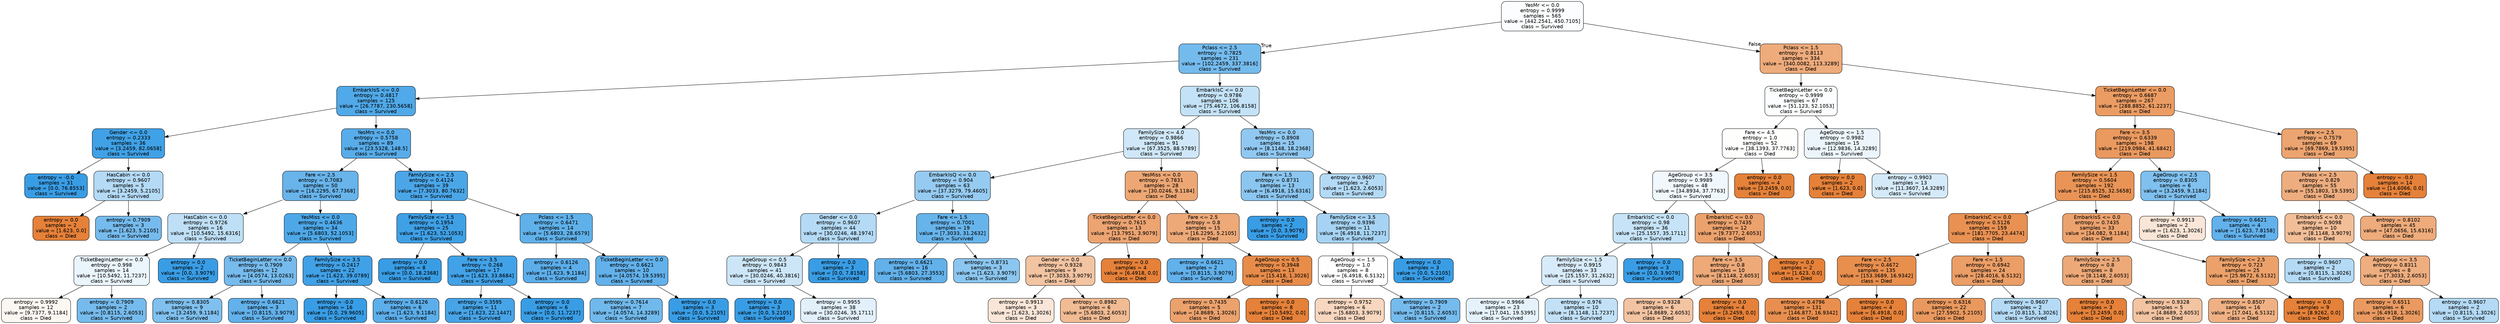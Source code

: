 digraph Tree {
node [shape=box, style="filled, rounded", color="black", fontname=helvetica] ;
edge [fontname=helvetica] ;
0 [label="YesMr <= 0.0\nentropy = 0.9999\nsamples = 565\nvalue = [442.2541, 450.7105]\nclass = Survived", fillcolor="#399de505"] ;
1 [label="Pclass <= 2.5\nentropy = 0.7825\nsamples = 231\nvalue = [102.2459, 337.3816]\nclass = Survived", fillcolor="#399de5b2"] ;
0 -> 1 [labeldistance=2.5, labelangle=45, headlabel="True"] ;
2 [label="EmbarkIsS <= 0.0\nentropy = 0.4817\nsamples = 125\nvalue = [26.7787, 230.5658]\nclass = Survived", fillcolor="#399de5e1"] ;
1 -> 2 ;
3 [label="Gender <= 0.0\nentropy = 0.2333\nsamples = 36\nvalue = [3.2459, 82.0658]\nclass = Survived", fillcolor="#399de5f5"] ;
2 -> 3 ;
4 [label="entropy = -0.0\nsamples = 31\nvalue = [0.0, 76.8553]\nclass = Survived", fillcolor="#399de5ff"] ;
3 -> 4 ;
5 [label="HasCabin <= 0.0\nentropy = 0.9607\nsamples = 5\nvalue = [3.2459, 5.2105]\nclass = Survived", fillcolor="#399de560"] ;
3 -> 5 ;
6 [label="entropy = 0.0\nsamples = 2\nvalue = [1.623, 0.0]\nclass = Died", fillcolor="#e58139ff"] ;
5 -> 6 ;
7 [label="entropy = 0.7909\nsamples = 3\nvalue = [1.623, 5.2105]\nclass = Survived", fillcolor="#399de5b0"] ;
5 -> 7 ;
8 [label="YesMrs <= 0.0\nentropy = 0.5758\nsamples = 89\nvalue = [23.5328, 148.5]\nclass = Survived", fillcolor="#399de5d7"] ;
2 -> 8 ;
9 [label="Fare <= 2.5\nentropy = 0.7083\nsamples = 50\nvalue = [16.2295, 67.7368]\nclass = Survived", fillcolor="#399de5c2"] ;
8 -> 9 ;
10 [label="HasCabin <= 0.0\nentropy = 0.9726\nsamples = 16\nvalue = [10.5492, 15.6316]\nclass = Survived", fillcolor="#399de553"] ;
9 -> 10 ;
11 [label="TicketBeginLetter <= 0.0\nentropy = 0.998\nsamples = 14\nvalue = [10.5492, 11.7237]\nclass = Survived", fillcolor="#399de51a"] ;
10 -> 11 ;
12 [label="entropy = 0.9992\nsamples = 12\nvalue = [9.7377, 9.1184]\nclass = Died", fillcolor="#e5813910"] ;
11 -> 12 ;
13 [label="entropy = 0.7909\nsamples = 2\nvalue = [0.8115, 2.6053]\nclass = Survived", fillcolor="#399de5b0"] ;
11 -> 13 ;
14 [label="entropy = 0.0\nsamples = 2\nvalue = [0.0, 3.9079]\nclass = Survived", fillcolor="#399de5ff"] ;
10 -> 14 ;
15 [label="YesMiss <= 0.0\nentropy = 0.4636\nsamples = 34\nvalue = [5.6803, 52.1053]\nclass = Survived", fillcolor="#399de5e3"] ;
9 -> 15 ;
16 [label="TicketBeginLetter <= 0.0\nentropy = 0.7909\nsamples = 12\nvalue = [4.0574, 13.0263]\nclass = Survived", fillcolor="#399de5b0"] ;
15 -> 16 ;
17 [label="entropy = 0.8305\nsamples = 9\nvalue = [3.2459, 9.1184]\nclass = Survived", fillcolor="#399de5a4"] ;
16 -> 17 ;
18 [label="entropy = 0.6621\nsamples = 3\nvalue = [0.8115, 3.9079]\nclass = Survived", fillcolor="#399de5ca"] ;
16 -> 18 ;
19 [label="FamilySize <= 3.5\nentropy = 0.2417\nsamples = 22\nvalue = [1.623, 39.0789]\nclass = Survived", fillcolor="#399de5f4"] ;
15 -> 19 ;
20 [label="entropy = -0.0\nsamples = 16\nvalue = [0.0, 29.9605]\nclass = Survived", fillcolor="#399de5ff"] ;
19 -> 20 ;
21 [label="entropy = 0.6126\nsamples = 6\nvalue = [1.623, 9.1184]\nclass = Survived", fillcolor="#399de5d2"] ;
19 -> 21 ;
22 [label="FamilySize <= 2.5\nentropy = 0.4124\nsamples = 39\nvalue = [7.3033, 80.7632]\nclass = Survived", fillcolor="#399de5e8"] ;
8 -> 22 ;
23 [label="FamilySize <= 1.5\nentropy = 0.1954\nsamples = 25\nvalue = [1.623, 52.1053]\nclass = Survived", fillcolor="#399de5f7"] ;
22 -> 23 ;
24 [label="entropy = 0.0\nsamples = 8\nvalue = [0.0, 18.2368]\nclass = Survived", fillcolor="#399de5ff"] ;
23 -> 24 ;
25 [label="Fare <= 3.5\nentropy = 0.268\nsamples = 17\nvalue = [1.623, 33.8684]\nclass = Survived", fillcolor="#399de5f3"] ;
23 -> 25 ;
26 [label="entropy = 0.3595\nsamples = 11\nvalue = [1.623, 22.1447]\nclass = Survived", fillcolor="#399de5ec"] ;
25 -> 26 ;
27 [label="entropy = 0.0\nsamples = 6\nvalue = [0.0, 11.7237]\nclass = Survived", fillcolor="#399de5ff"] ;
25 -> 27 ;
28 [label="Pclass <= 1.5\nentropy = 0.6471\nsamples = 14\nvalue = [5.6803, 28.6579]\nclass = Survived", fillcolor="#399de5cc"] ;
22 -> 28 ;
29 [label="entropy = 0.6126\nsamples = 4\nvalue = [1.623, 9.1184]\nclass = Survived", fillcolor="#399de5d2"] ;
28 -> 29 ;
30 [label="TicketBeginLetter <= 0.0\nentropy = 0.6621\nsamples = 10\nvalue = [4.0574, 19.5395]\nclass = Survived", fillcolor="#399de5ca"] ;
28 -> 30 ;
31 [label="entropy = 0.7614\nsamples = 7\nvalue = [4.0574, 14.3289]\nclass = Survived", fillcolor="#399de5b7"] ;
30 -> 31 ;
32 [label="entropy = 0.0\nsamples = 3\nvalue = [0.0, 5.2105]\nclass = Survived", fillcolor="#399de5ff"] ;
30 -> 32 ;
33 [label="EmbarkIsC <= 0.0\nentropy = 0.9786\nsamples = 106\nvalue = [75.4672, 106.8158]\nclass = Survived", fillcolor="#399de54b"] ;
1 -> 33 ;
34 [label="FamilySize <= 4.0\nentropy = 0.9866\nsamples = 91\nvalue = [67.3525, 88.5789]\nclass = Survived", fillcolor="#399de53d"] ;
33 -> 34 ;
35 [label="EmbarkIsQ <= 0.0\nentropy = 0.904\nsamples = 63\nvalue = [37.3279, 79.4605]\nclass = Survived", fillcolor="#399de587"] ;
34 -> 35 ;
36 [label="Gender <= 0.0\nentropy = 0.9607\nsamples = 44\nvalue = [30.0246, 48.1974]\nclass = Survived", fillcolor="#399de560"] ;
35 -> 36 ;
37 [label="AgeGroup <= 0.5\nentropy = 0.9843\nsamples = 41\nvalue = [30.0246, 40.3816]\nclass = Survived", fillcolor="#399de541"] ;
36 -> 37 ;
38 [label="entropy = 0.0\nsamples = 3\nvalue = [0.0, 5.2105]\nclass = Survived", fillcolor="#399de5ff"] ;
37 -> 38 ;
39 [label="entropy = 0.9955\nsamples = 38\nvalue = [30.0246, 35.1711]\nclass = Survived", fillcolor="#399de525"] ;
37 -> 39 ;
40 [label="entropy = 0.0\nsamples = 3\nvalue = [0.0, 7.8158]\nclass = Survived", fillcolor="#399de5ff"] ;
36 -> 40 ;
41 [label="Fare <= 1.5\nentropy = 0.7001\nsamples = 19\nvalue = [7.3033, 31.2632]\nclass = Survived", fillcolor="#399de5c3"] ;
35 -> 41 ;
42 [label="entropy = 0.6621\nsamples = 16\nvalue = [5.6803, 27.3553]\nclass = Survived", fillcolor="#399de5ca"] ;
41 -> 42 ;
43 [label="entropy = 0.8731\nsamples = 3\nvalue = [1.623, 3.9079]\nclass = Survived", fillcolor="#399de595"] ;
41 -> 43 ;
44 [label="YesMiss <= 0.0\nentropy = 0.7831\nsamples = 28\nvalue = [30.0246, 9.1184]\nclass = Died", fillcolor="#e58139b2"] ;
34 -> 44 ;
45 [label="TicketBeginLetter <= 0.0\nentropy = 0.7615\nsamples = 13\nvalue = [13.7951, 3.9079]\nclass = Died", fillcolor="#e58139b7"] ;
44 -> 45 ;
46 [label="Gender <= 0.0\nentropy = 0.9328\nsamples = 9\nvalue = [7.3033, 3.9079]\nclass = Died", fillcolor="#e5813977"] ;
45 -> 46 ;
47 [label="entropy = 0.9913\nsamples = 3\nvalue = [1.623, 1.3026]\nclass = Died", fillcolor="#e5813932"] ;
46 -> 47 ;
48 [label="entropy = 0.8982\nsamples = 6\nvalue = [5.6803, 2.6053]\nclass = Died", fillcolor="#e581398a"] ;
46 -> 48 ;
49 [label="entropy = 0.0\nsamples = 4\nvalue = [6.4918, 0.0]\nclass = Died", fillcolor="#e58139ff"] ;
45 -> 49 ;
50 [label="Fare <= 2.5\nentropy = 0.8\nsamples = 15\nvalue = [16.2295, 5.2105]\nclass = Died", fillcolor="#e58139ad"] ;
44 -> 50 ;
51 [label="entropy = 0.6621\nsamples = 2\nvalue = [0.8115, 3.9079]\nclass = Survived", fillcolor="#399de5ca"] ;
50 -> 51 ;
52 [label="AgeGroup <= 0.5\nentropy = 0.3948\nsamples = 13\nvalue = [15.418, 1.3026]\nclass = Died", fillcolor="#e58139e9"] ;
50 -> 52 ;
53 [label="entropy = 0.7435\nsamples = 5\nvalue = [4.8689, 1.3026]\nclass = Died", fillcolor="#e58139bb"] ;
52 -> 53 ;
54 [label="entropy = 0.0\nsamples = 8\nvalue = [10.5492, 0.0]\nclass = Died", fillcolor="#e58139ff"] ;
52 -> 54 ;
55 [label="YesMrs <= 0.0\nentropy = 0.8908\nsamples = 15\nvalue = [8.1148, 18.2368]\nclass = Survived", fillcolor="#399de58e"] ;
33 -> 55 ;
56 [label="Fare <= 1.5\nentropy = 0.8731\nsamples = 13\nvalue = [6.4918, 15.6316]\nclass = Survived", fillcolor="#399de595"] ;
55 -> 56 ;
57 [label="entropy = 0.0\nsamples = 2\nvalue = [0.0, 3.9079]\nclass = Survived", fillcolor="#399de5ff"] ;
56 -> 57 ;
58 [label="FamilySize <= 3.5\nentropy = 0.9396\nsamples = 11\nvalue = [6.4918, 11.7237]\nclass = Survived", fillcolor="#399de572"] ;
56 -> 58 ;
59 [label="AgeGroup <= 1.5\nentropy = 1.0\nsamples = 8\nvalue = [6.4918, 6.5132]\nclass = Survived", fillcolor="#399de501"] ;
58 -> 59 ;
60 [label="entropy = 0.9752\nsamples = 6\nvalue = [5.6803, 3.9079]\nclass = Died", fillcolor="#e5813950"] ;
59 -> 60 ;
61 [label="entropy = 0.7909\nsamples = 2\nvalue = [0.8115, 2.6053]\nclass = Survived", fillcolor="#399de5b0"] ;
59 -> 61 ;
62 [label="entropy = 0.0\nsamples = 3\nvalue = [0.0, 5.2105]\nclass = Survived", fillcolor="#399de5ff"] ;
58 -> 62 ;
63 [label="entropy = 0.9607\nsamples = 2\nvalue = [1.623, 2.6053]\nclass = Survived", fillcolor="#399de560"] ;
55 -> 63 ;
64 [label="Pclass <= 1.5\nentropy = 0.8113\nsamples = 334\nvalue = [340.0082, 113.3289]\nclass = Died", fillcolor="#e58139aa"] ;
0 -> 64 [labeldistance=2.5, labelangle=-45, headlabel="False"] ;
65 [label="TicketBeginLetter <= 0.0\nentropy = 0.9999\nsamples = 67\nvalue = [51.123, 52.1053]\nclass = Survived", fillcolor="#399de505"] ;
64 -> 65 ;
66 [label="Fare <= 4.5\nentropy = 1.0\nsamples = 52\nvalue = [38.1393, 37.7763]\nclass = Died", fillcolor="#e5813902"] ;
65 -> 66 ;
67 [label="AgeGroup <= 3.5\nentropy = 0.9989\nsamples = 48\nvalue = [34.8934, 37.7763]\nclass = Survived", fillcolor="#399de513"] ;
66 -> 67 ;
68 [label="EmbarkIsC <= 0.0\nentropy = 0.98\nsamples = 36\nvalue = [25.1557, 35.1711]\nclass = Survived", fillcolor="#399de549"] ;
67 -> 68 ;
69 [label="FamilySize <= 1.5\nentropy = 0.9915\nsamples = 33\nvalue = [25.1557, 31.2632]\nclass = Survived", fillcolor="#399de532"] ;
68 -> 69 ;
70 [label="entropy = 0.9966\nsamples = 23\nvalue = [17.041, 19.5395]\nclass = Survived", fillcolor="#399de521"] ;
69 -> 70 ;
71 [label="entropy = 0.976\nsamples = 10\nvalue = [8.1148, 11.7237]\nclass = Survived", fillcolor="#399de54e"] ;
69 -> 71 ;
72 [label="entropy = 0.0\nsamples = 3\nvalue = [0.0, 3.9079]\nclass = Survived", fillcolor="#399de5ff"] ;
68 -> 72 ;
73 [label="EmbarkIsC <= 0.0\nentropy = 0.7435\nsamples = 12\nvalue = [9.7377, 2.6053]\nclass = Died", fillcolor="#e58139bb"] ;
67 -> 73 ;
74 [label="Fare <= 3.5\nentropy = 0.8\nsamples = 10\nvalue = [8.1148, 2.6053]\nclass = Died", fillcolor="#e58139ad"] ;
73 -> 74 ;
75 [label="entropy = 0.9328\nsamples = 6\nvalue = [4.8689, 2.6053]\nclass = Died", fillcolor="#e5813977"] ;
74 -> 75 ;
76 [label="entropy = 0.0\nsamples = 4\nvalue = [3.2459, 0.0]\nclass = Died", fillcolor="#e58139ff"] ;
74 -> 76 ;
77 [label="entropy = 0.0\nsamples = 2\nvalue = [1.623, 0.0]\nclass = Died", fillcolor="#e58139ff"] ;
73 -> 77 ;
78 [label="entropy = 0.0\nsamples = 4\nvalue = [3.2459, 0.0]\nclass = Died", fillcolor="#e58139ff"] ;
66 -> 78 ;
79 [label="AgeGroup <= 1.5\nentropy = 0.9982\nsamples = 15\nvalue = [12.9836, 14.3289]\nclass = Survived", fillcolor="#399de518"] ;
65 -> 79 ;
80 [label="entropy = 0.0\nsamples = 2\nvalue = [1.623, 0.0]\nclass = Died", fillcolor="#e58139ff"] ;
79 -> 80 ;
81 [label="entropy = 0.9903\nsamples = 13\nvalue = [11.3607, 14.3289]\nclass = Survived", fillcolor="#399de535"] ;
79 -> 81 ;
82 [label="TicketBeginLetter <= 0.0\nentropy = 0.6687\nsamples = 267\nvalue = [288.8852, 61.2237]\nclass = Died", fillcolor="#e58139c9"] ;
64 -> 82 ;
83 [label="Fare <= 3.5\nentropy = 0.6339\nsamples = 198\nvalue = [219.0984, 41.6842]\nclass = Died", fillcolor="#e58139ce"] ;
82 -> 83 ;
84 [label="FamilySize <= 1.5\nentropy = 0.5604\nsamples = 192\nvalue = [215.8525, 32.5658]\nclass = Died", fillcolor="#e58139d9"] ;
83 -> 84 ;
85 [label="EmbarkIsC <= 0.0\nentropy = 0.5126\nsamples = 159\nvalue = [181.7705, 23.4474]\nclass = Died", fillcolor="#e58139de"] ;
84 -> 85 ;
86 [label="Fare <= 2.5\nentropy = 0.4672\nsamples = 135\nvalue = [153.3689, 16.9342]\nclass = Died", fillcolor="#e58139e3"] ;
85 -> 86 ;
87 [label="entropy = 0.4796\nsamples = 131\nvalue = [146.877, 16.9342]\nclass = Died", fillcolor="#e58139e2"] ;
86 -> 87 ;
88 [label="entropy = 0.0\nsamples = 4\nvalue = [6.4918, 0.0]\nclass = Died", fillcolor="#e58139ff"] ;
86 -> 88 ;
89 [label="Fare <= 1.5\nentropy = 0.6942\nsamples = 24\nvalue = [28.4016, 6.5132]\nclass = Died", fillcolor="#e58139c5"] ;
85 -> 89 ;
90 [label="entropy = 0.6316\nsamples = 22\nvalue = [27.5902, 5.2105]\nclass = Died", fillcolor="#e58139cf"] ;
89 -> 90 ;
91 [label="entropy = 0.9607\nsamples = 2\nvalue = [0.8115, 1.3026]\nclass = Survived", fillcolor="#399de560"] ;
89 -> 91 ;
92 [label="EmbarkIsS <= 0.0\nentropy = 0.7435\nsamples = 33\nvalue = [34.082, 9.1184]\nclass = Died", fillcolor="#e58139bb"] ;
84 -> 92 ;
93 [label="FamilySize <= 2.5\nentropy = 0.8\nsamples = 8\nvalue = [8.1148, 2.6053]\nclass = Died", fillcolor="#e58139ad"] ;
92 -> 93 ;
94 [label="entropy = 0.0\nsamples = 3\nvalue = [3.2459, 0.0]\nclass = Died", fillcolor="#e58139ff"] ;
93 -> 94 ;
95 [label="entropy = 0.9328\nsamples = 5\nvalue = [4.8689, 2.6053]\nclass = Died", fillcolor="#e5813977"] ;
93 -> 95 ;
96 [label="FamilySize <= 2.5\nentropy = 0.723\nsamples = 25\nvalue = [25.9672, 6.5132]\nclass = Died", fillcolor="#e58139bf"] ;
92 -> 96 ;
97 [label="entropy = 0.8507\nsamples = 16\nvalue = [17.041, 6.5132]\nclass = Died", fillcolor="#e581399e"] ;
96 -> 97 ;
98 [label="entropy = 0.0\nsamples = 9\nvalue = [8.9262, 0.0]\nclass = Died", fillcolor="#e58139ff"] ;
96 -> 98 ;
99 [label="AgeGroup <= 2.5\nentropy = 0.8305\nsamples = 6\nvalue = [3.2459, 9.1184]\nclass = Survived", fillcolor="#399de5a4"] ;
83 -> 99 ;
100 [label="entropy = 0.9913\nsamples = 2\nvalue = [1.623, 1.3026]\nclass = Died", fillcolor="#e5813932"] ;
99 -> 100 ;
101 [label="entropy = 0.6621\nsamples = 4\nvalue = [1.623, 7.8158]\nclass = Survived", fillcolor="#399de5ca"] ;
99 -> 101 ;
102 [label="Fare <= 2.5\nentropy = 0.7579\nsamples = 69\nvalue = [69.7869, 19.5395]\nclass = Died", fillcolor="#e58139b8"] ;
82 -> 102 ;
103 [label="Pclass <= 2.5\nentropy = 0.829\nsamples = 55\nvalue = [55.1803, 19.5395]\nclass = Died", fillcolor="#e58139a5"] ;
102 -> 103 ;
104 [label="EmbarkIsS <= 0.0\nentropy = 0.9098\nsamples = 10\nvalue = [8.1148, 3.9079]\nclass = Died", fillcolor="#e5813984"] ;
103 -> 104 ;
105 [label="entropy = 0.9607\nsamples = 2\nvalue = [0.8115, 1.3026]\nclass = Survived", fillcolor="#399de560"] ;
104 -> 105 ;
106 [label="AgeGroup <= 3.5\nentropy = 0.8311\nsamples = 8\nvalue = [7.3033, 2.6053]\nclass = Died", fillcolor="#e58139a4"] ;
104 -> 106 ;
107 [label="entropy = 0.6511\nsamples = 6\nvalue = [6.4918, 1.3026]\nclass = Died", fillcolor="#e58139cc"] ;
106 -> 107 ;
108 [label="entropy = 0.9607\nsamples = 2\nvalue = [0.8115, 1.3026]\nclass = Survived", fillcolor="#399de560"] ;
106 -> 108 ;
109 [label="entropy = 0.8102\nsamples = 45\nvalue = [47.0656, 15.6316]\nclass = Died", fillcolor="#e58139aa"] ;
103 -> 109 ;
110 [label="entropy = -0.0\nsamples = 14\nvalue = [14.6066, 0.0]\nclass = Died", fillcolor="#e58139ff"] ;
102 -> 110 ;
}